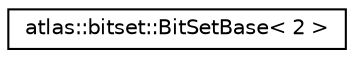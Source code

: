 digraph "Graphical Class Hierarchy"
{
  edge [fontname="Helvetica",fontsize="10",labelfontname="Helvetica",labelfontsize="10"];
  node [fontname="Helvetica",fontsize="10",shape=record];
  rankdir="LR";
  Node1 [label="atlas::bitset::BitSetBase\< 2 \>",height=0.2,width=0.4,color="black", fillcolor="white", style="filled",URL="$classatlas_1_1bitset_1_1BitSetBase_3_012_01_4.html",tooltip="Base for a non-empty BitSet that fits in two words but not one. "];
}
